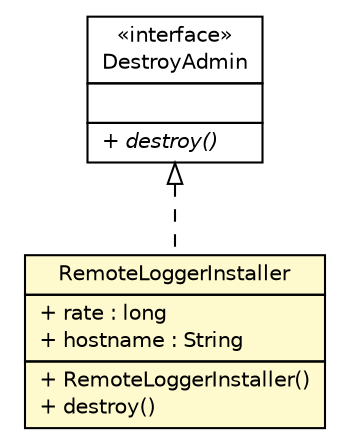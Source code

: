 #!/usr/local/bin/dot
#
# Class diagram 
# Generated by UMLGraph version R5_6 (http://www.umlgraph.org/)
#

digraph G {
	edge [fontname="Helvetica",fontsize=10,labelfontname="Helvetica",labelfontsize=10];
	node [fontname="Helvetica",fontsize=10,shape=plaintext];
	nodesep=0.25;
	ranksep=0.5;
	// sorcer.platform.logger.RemoteLoggerInstaller
	c457380 [label=<<table title="sorcer.platform.logger.RemoteLoggerInstaller" border="0" cellborder="1" cellspacing="0" cellpadding="2" port="p" bgcolor="lemonChiffon" href="./RemoteLoggerInstaller.html">
		<tr><td><table border="0" cellspacing="0" cellpadding="1">
<tr><td align="center" balign="center"> RemoteLoggerInstaller </td></tr>
		</table></td></tr>
		<tr><td><table border="0" cellspacing="0" cellpadding="1">
<tr><td align="left" balign="left"> + rate : long </td></tr>
<tr><td align="left" balign="left"> + hostname : String </td></tr>
		</table></td></tr>
		<tr><td><table border="0" cellspacing="0" cellpadding="1">
<tr><td align="left" balign="left"> + RemoteLoggerInstaller() </td></tr>
<tr><td align="left" balign="left"> + destroy() </td></tr>
		</table></td></tr>
		</table>>, URL="./RemoteLoggerInstaller.html", fontname="Helvetica", fontcolor="black", fontsize=10.0];
	//sorcer.platform.logger.RemoteLoggerInstaller implements com.sun.jini.admin.DestroyAdmin
	c457421:p -> c457380:p [dir=back,arrowtail=empty,style=dashed];
	// com.sun.jini.admin.DestroyAdmin
	c457421 [label=<<table title="com.sun.jini.admin.DestroyAdmin" border="0" cellborder="1" cellspacing="0" cellpadding="2" port="p" href="https://river.apache.org/doc/api/com/sun/jini/admin/DestroyAdmin.html">
		<tr><td><table border="0" cellspacing="0" cellpadding="1">
<tr><td align="center" balign="center"> &#171;interface&#187; </td></tr>
<tr><td align="center" balign="center"> DestroyAdmin </td></tr>
		</table></td></tr>
		<tr><td><table border="0" cellspacing="0" cellpadding="1">
<tr><td align="left" balign="left">  </td></tr>
		</table></td></tr>
		<tr><td><table border="0" cellspacing="0" cellpadding="1">
<tr><td align="left" balign="left"><font face="Helvetica-Oblique" point-size="10.0"> + destroy() </font></td></tr>
		</table></td></tr>
		</table>>, URL="https://river.apache.org/doc/api/com/sun/jini/admin/DestroyAdmin.html", fontname="Helvetica", fontcolor="black", fontsize=10.0];
}

